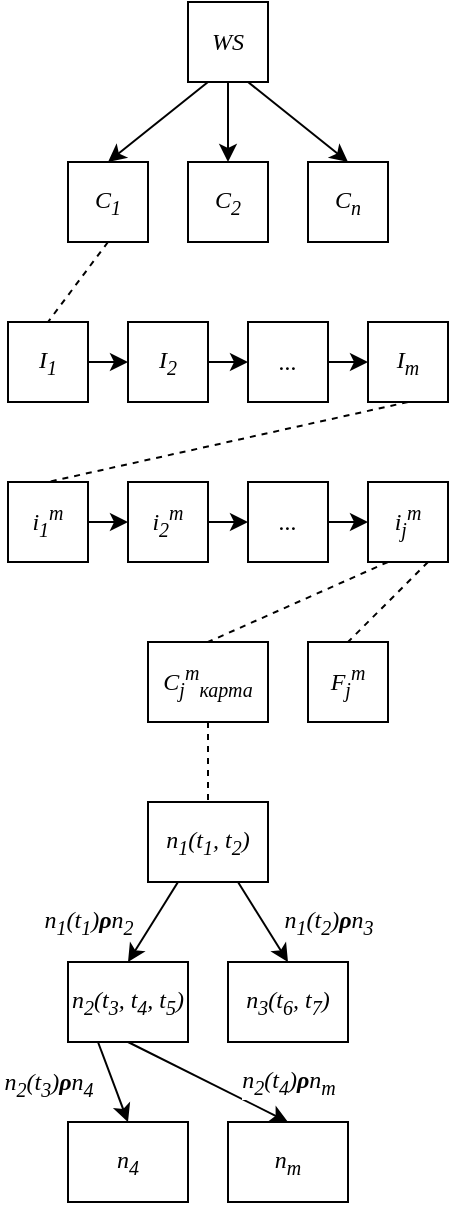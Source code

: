 <mxfile version="10.6.7" type="github"><diagram id="l3TsWEmMDUgCTY4OhGpm" name="Page-1"><mxGraphModel dx="961" dy="522" grid="1" gridSize="10" guides="1" tooltips="1" connect="1" arrows="1" fold="1" page="1" pageScale="1" pageWidth="826" pageHeight="1169" math="0" shadow="0"><root><mxCell id="0"/><mxCell id="1" parent="0"/><mxCell id="VbJbTeR20QgzZB3dtlr_-1" value="WS" style="rounded=0;whiteSpace=wrap;html=1;fontFamily=Times New Roman;strokeColor=#000000;fontStyle=2" vertex="1" parent="1"><mxGeometry x="320" y="40" width="40" height="40" as="geometry"/></mxCell><mxCell id="VbJbTeR20QgzZB3dtlr_-2" value="C&lt;sub&gt;1&lt;/sub&gt;" style="rounded=0;whiteSpace=wrap;html=1;fontFamily=Times New Roman;fontStyle=2" vertex="1" parent="1"><mxGeometry x="260" y="120" width="40" height="40" as="geometry"/></mxCell><mxCell id="VbJbTeR20QgzZB3dtlr_-3" value="C&lt;sub&gt;2&lt;/sub&gt;" style="rounded=0;whiteSpace=wrap;html=1;fontFamily=Times New Roman;fontStyle=2" vertex="1" parent="1"><mxGeometry x="320" y="120" width="40" height="40" as="geometry"/></mxCell><mxCell id="VbJbTeR20QgzZB3dtlr_-4" value="C&lt;sub&gt;n&lt;/sub&gt;" style="rounded=0;whiteSpace=wrap;html=1;fontFamily=Times New Roman;fontStyle=2" vertex="1" parent="1"><mxGeometry x="380" y="120" width="40" height="40" as="geometry"/></mxCell><mxCell id="VbJbTeR20QgzZB3dtlr_-5" value="I&lt;sub&gt;1&lt;/sub&gt;" style="rounded=0;whiteSpace=wrap;html=1;fontFamily=Times New Roman;fontStyle=2" vertex="1" parent="1"><mxGeometry x="230" y="200" width="40" height="40" as="geometry"/></mxCell><mxCell id="VbJbTeR20QgzZB3dtlr_-6" value="I&lt;sub&gt;2&lt;/sub&gt;" style="rounded=0;whiteSpace=wrap;html=1;fontFamily=Times New Roman;fontStyle=2" vertex="1" parent="1"><mxGeometry x="290" y="200" width="40" height="40" as="geometry"/></mxCell><mxCell id="VbJbTeR20QgzZB3dtlr_-7" value="..." style="rounded=0;whiteSpace=wrap;html=1;fontFamily=Times New Roman;fontStyle=2" vertex="1" parent="1"><mxGeometry x="350" y="200" width="40" height="40" as="geometry"/></mxCell><mxCell id="VbJbTeR20QgzZB3dtlr_-9" value="I&lt;sub&gt;m&lt;/sub&gt;" style="rounded=0;whiteSpace=wrap;html=1;fontFamily=Times New Roman;fontStyle=2" vertex="1" parent="1"><mxGeometry x="410" y="200" width="40" height="40" as="geometry"/></mxCell><mxCell id="VbJbTeR20QgzZB3dtlr_-10" value="i&lt;sub&gt;1&lt;/sub&gt;&lt;sup&gt;m&lt;/sup&gt;" style="rounded=0;whiteSpace=wrap;html=1;fontFamily=Times New Roman;fontStyle=2" vertex="1" parent="1"><mxGeometry x="230" y="280" width="40" height="40" as="geometry"/></mxCell><mxCell id="VbJbTeR20QgzZB3dtlr_-32" style="edgeStyle=orthogonalEdgeStyle;rounded=0;orthogonalLoop=1;jettySize=auto;html=1;exitX=1;exitY=0.5;exitDx=0;exitDy=0;entryX=0;entryY=0.5;entryDx=0;entryDy=0;fontFamily=Times New Roman;fontStyle=2" edge="1" parent="1" source="VbJbTeR20QgzZB3dtlr_-12" target="VbJbTeR20QgzZB3dtlr_-13"><mxGeometry relative="1" as="geometry"/></mxCell><mxCell id="VbJbTeR20QgzZB3dtlr_-12" value="i&lt;sub&gt;2&lt;/sub&gt;&lt;sup&gt;m&lt;/sup&gt;" style="rounded=0;whiteSpace=wrap;html=1;fontFamily=Times New Roman;fontStyle=2" vertex="1" parent="1"><mxGeometry x="290" y="280" width="40" height="40" as="geometry"/></mxCell><mxCell id="VbJbTeR20QgzZB3dtlr_-33" style="edgeStyle=orthogonalEdgeStyle;rounded=0;orthogonalLoop=1;jettySize=auto;html=1;exitX=1;exitY=0.5;exitDx=0;exitDy=0;entryX=0;entryY=0.5;entryDx=0;entryDy=0;fontFamily=Times New Roman;fontStyle=2" edge="1" parent="1" source="VbJbTeR20QgzZB3dtlr_-13" target="VbJbTeR20QgzZB3dtlr_-14"><mxGeometry relative="1" as="geometry"/></mxCell><mxCell id="VbJbTeR20QgzZB3dtlr_-13" value="..." style="rounded=0;whiteSpace=wrap;html=1;fontFamily=Times New Roman;fontStyle=2" vertex="1" parent="1"><mxGeometry x="350" y="280" width="40" height="40" as="geometry"/></mxCell><mxCell id="VbJbTeR20QgzZB3dtlr_-14" value="i&lt;sub&gt;j&lt;/sub&gt;&lt;sup&gt;m&lt;/sup&gt;" style="rounded=0;whiteSpace=wrap;html=1;fontFamily=Times New Roman;fontStyle=2" vertex="1" parent="1"><mxGeometry x="410" y="280" width="40" height="40" as="geometry"/></mxCell><mxCell id="VbJbTeR20QgzZB3dtlr_-15" value="C&lt;sub&gt;j&lt;/sub&gt;&lt;sup&gt;m&lt;/sup&gt;&lt;sub&gt;карта&lt;/sub&gt;" style="rounded=0;whiteSpace=wrap;html=1;fontFamily=Times New Roman;fontStyle=2" vertex="1" parent="1"><mxGeometry x="300" y="360" width="60" height="40" as="geometry"/></mxCell><mxCell id="VbJbTeR20QgzZB3dtlr_-16" value="F&lt;sub&gt;j&lt;/sub&gt;&lt;sup&gt;m&lt;/sup&gt;" style="rounded=0;whiteSpace=wrap;html=1;fontFamily=Times New Roman;fontStyle=2" vertex="1" parent="1"><mxGeometry x="380" y="360" width="40" height="40" as="geometry"/></mxCell><mxCell id="VbJbTeR20QgzZB3dtlr_-17" value="n&lt;sub&gt;1&lt;/sub&gt;(t&lt;sub&gt;1&lt;/sub&gt;, t&lt;sub&gt;2&lt;/sub&gt;)" style="rounded=0;whiteSpace=wrap;html=1;fontFamily=Times New Roman;fontStyle=2" vertex="1" parent="1"><mxGeometry x="300" y="440" width="60" height="40" as="geometry"/></mxCell><mxCell id="VbJbTeR20QgzZB3dtlr_-18" value="n&lt;sub&gt;2&lt;/sub&gt;(t&lt;sub&gt;3&lt;/sub&gt;, t&lt;sub&gt;4&lt;/sub&gt;, t&lt;sub&gt;5&lt;/sub&gt;)" style="rounded=0;whiteSpace=wrap;html=1;fontFamily=Times New Roman;fontStyle=2" vertex="1" parent="1"><mxGeometry x="260" y="520" width="60" height="40" as="geometry"/></mxCell><mxCell id="VbJbTeR20QgzZB3dtlr_-19" value="n&lt;sub&gt;3&lt;/sub&gt;(t&lt;sub&gt;6&lt;/sub&gt;, t&lt;sub&gt;7&lt;/sub&gt;)" style="rounded=0;whiteSpace=wrap;html=1;fontFamily=Times New Roman;fontStyle=2" vertex="1" parent="1"><mxGeometry x="340" y="520" width="60" height="40" as="geometry"/></mxCell><mxCell id="VbJbTeR20QgzZB3dtlr_-20" value="n&lt;sub&gt;4&lt;/sub&gt;" style="rounded=0;whiteSpace=wrap;html=1;fontFamily=Times New Roman;fontStyle=2" vertex="1" parent="1"><mxGeometry x="260" y="600" width="60" height="40" as="geometry"/></mxCell><mxCell id="VbJbTeR20QgzZB3dtlr_-21" value="n&lt;sub&gt;m&lt;/sub&gt;" style="rounded=0;whiteSpace=wrap;html=1;fontFamily=Times New Roman;fontStyle=2" vertex="1" parent="1"><mxGeometry x="340" y="600" width="60" height="40" as="geometry"/></mxCell><mxCell id="VbJbTeR20QgzZB3dtlr_-23" value="" style="endArrow=classic;html=1;fontFamily=Times New Roman;entryX=0.5;entryY=0;entryDx=0;entryDy=0;exitX=0.25;exitY=1;exitDx=0;exitDy=0;fontStyle=2" edge="1" parent="1" source="VbJbTeR20QgzZB3dtlr_-1" target="VbJbTeR20QgzZB3dtlr_-2"><mxGeometry width="50" height="50" relative="1" as="geometry"><mxPoint x="190" y="110" as="sourcePoint"/><mxPoint x="240" y="60" as="targetPoint"/></mxGeometry></mxCell><mxCell id="VbJbTeR20QgzZB3dtlr_-24" value="" style="endArrow=classic;html=1;fontFamily=Times New Roman;entryX=0.5;entryY=0;entryDx=0;entryDy=0;exitX=0.5;exitY=1;exitDx=0;exitDy=0;fontStyle=2" edge="1" parent="1" source="VbJbTeR20QgzZB3dtlr_-1" target="VbJbTeR20QgzZB3dtlr_-3"><mxGeometry width="50" height="50" relative="1" as="geometry"><mxPoint x="340.034" y="89.862" as="sourcePoint"/><mxPoint x="289.69" y="129.862" as="targetPoint"/></mxGeometry></mxCell><mxCell id="VbJbTeR20QgzZB3dtlr_-25" value="" style="endArrow=classic;html=1;fontFamily=Times New Roman;entryX=0.5;entryY=0;entryDx=0;entryDy=0;exitX=0.75;exitY=1;exitDx=0;exitDy=0;fontStyle=2" edge="1" parent="1" source="VbJbTeR20QgzZB3dtlr_-1" target="VbJbTeR20QgzZB3dtlr_-4"><mxGeometry width="50" height="50" relative="1" as="geometry"><mxPoint x="350.034" y="99.862" as="sourcePoint"/><mxPoint x="299.69" y="139.862" as="targetPoint"/></mxGeometry></mxCell><mxCell id="VbJbTeR20QgzZB3dtlr_-26" value="" style="endArrow=none;html=1;fontFamily=Times New Roman;entryX=0.5;entryY=0;entryDx=0;entryDy=0;exitX=0.5;exitY=1;exitDx=0;exitDy=0;endFill=0;dashed=1;fontStyle=2" edge="1" parent="1" source="VbJbTeR20QgzZB3dtlr_-2" target="VbJbTeR20QgzZB3dtlr_-5"><mxGeometry width="50" height="50" relative="1" as="geometry"><mxPoint x="360.034" y="109.862" as="sourcePoint"/><mxPoint x="309.69" y="149.862" as="targetPoint"/></mxGeometry></mxCell><mxCell id="VbJbTeR20QgzZB3dtlr_-27" value="" style="endArrow=classic;html=1;fontFamily=Times New Roman;entryX=0;entryY=0.5;entryDx=0;entryDy=0;exitX=1;exitY=0.5;exitDx=0;exitDy=0;fontStyle=2" edge="1" parent="1" source="VbJbTeR20QgzZB3dtlr_-5" target="VbJbTeR20QgzZB3dtlr_-6"><mxGeometry width="50" height="50" relative="1" as="geometry"><mxPoint x="370.034" y="119.862" as="sourcePoint"/><mxPoint x="319.69" y="159.862" as="targetPoint"/></mxGeometry></mxCell><mxCell id="VbJbTeR20QgzZB3dtlr_-28" value="" style="endArrow=classic;html=1;fontFamily=Times New Roman;entryX=0;entryY=0.5;entryDx=0;entryDy=0;exitX=1;exitY=0.5;exitDx=0;exitDy=0;fontStyle=2" edge="1" parent="1" source="VbJbTeR20QgzZB3dtlr_-6" target="VbJbTeR20QgzZB3dtlr_-7"><mxGeometry width="50" height="50" relative="1" as="geometry"><mxPoint x="380.034" y="129.862" as="sourcePoint"/><mxPoint x="329.69" y="169.862" as="targetPoint"/></mxGeometry></mxCell><mxCell id="VbJbTeR20QgzZB3dtlr_-29" value="" style="endArrow=classic;html=1;fontFamily=Times New Roman;entryX=0;entryY=0.5;entryDx=0;entryDy=0;exitX=1;exitY=0.5;exitDx=0;exitDy=0;fontStyle=2" edge="1" parent="1" source="VbJbTeR20QgzZB3dtlr_-7" target="VbJbTeR20QgzZB3dtlr_-9"><mxGeometry width="50" height="50" relative="1" as="geometry"><mxPoint x="390.034" y="139.862" as="sourcePoint"/><mxPoint x="339.69" y="179.862" as="targetPoint"/></mxGeometry></mxCell><mxCell id="VbJbTeR20QgzZB3dtlr_-30" value="" style="endArrow=none;html=1;fontFamily=Times New Roman;entryX=0.5;entryY=0;entryDx=0;entryDy=0;exitX=0.5;exitY=1;exitDx=0;exitDy=0;endFill=0;dashed=1;fontStyle=2" edge="1" parent="1" source="VbJbTeR20QgzZB3dtlr_-9" target="VbJbTeR20QgzZB3dtlr_-10"><mxGeometry width="50" height="50" relative="1" as="geometry"><mxPoint x="400.034" y="149.862" as="sourcePoint"/><mxPoint x="349.69" y="189.862" as="targetPoint"/></mxGeometry></mxCell><mxCell id="VbJbTeR20QgzZB3dtlr_-31" value="" style="endArrow=classic;html=1;fontFamily=Times New Roman;entryX=0;entryY=0.5;entryDx=0;entryDy=0;exitX=1;exitY=0.5;exitDx=0;exitDy=0;fontStyle=2" edge="1" parent="1" source="VbJbTeR20QgzZB3dtlr_-10" target="VbJbTeR20QgzZB3dtlr_-12"><mxGeometry width="50" height="50" relative="1" as="geometry"><mxPoint x="410.034" y="159.862" as="sourcePoint"/><mxPoint x="359.69" y="199.862" as="targetPoint"/></mxGeometry></mxCell><mxCell id="VbJbTeR20QgzZB3dtlr_-34" value="" style="endArrow=none;html=1;fontFamily=Times New Roman;entryX=0.5;entryY=0;entryDx=0;entryDy=0;exitX=0.25;exitY=1;exitDx=0;exitDy=0;endFill=0;dashed=1;fontStyle=2" edge="1" parent="1" source="VbJbTeR20QgzZB3dtlr_-14" target="VbJbTeR20QgzZB3dtlr_-15"><mxGeometry width="50" height="50" relative="1" as="geometry"><mxPoint x="420.034" y="169.862" as="sourcePoint"/><mxPoint x="369.69" y="209.862" as="targetPoint"/></mxGeometry></mxCell><mxCell id="VbJbTeR20QgzZB3dtlr_-35" value="" style="endArrow=none;html=1;fontFamily=Times New Roman;entryX=0.5;entryY=0;entryDx=0;entryDy=0;exitX=0.75;exitY=1;exitDx=0;exitDy=0;endFill=0;dashed=1;fontStyle=2" edge="1" parent="1" source="VbJbTeR20QgzZB3dtlr_-14" target="VbJbTeR20QgzZB3dtlr_-16"><mxGeometry width="50" height="50" relative="1" as="geometry"><mxPoint x="430.034" y="179.862" as="sourcePoint"/><mxPoint x="379.69" y="219.862" as="targetPoint"/></mxGeometry></mxCell><mxCell id="VbJbTeR20QgzZB3dtlr_-36" value="" style="endArrow=none;html=1;fontFamily=Times New Roman;entryX=0.5;entryY=0;entryDx=0;entryDy=0;exitX=0.5;exitY=1;exitDx=0;exitDy=0;endFill=0;dashed=1;fontStyle=2" edge="1" parent="1" source="VbJbTeR20QgzZB3dtlr_-15" target="VbJbTeR20QgzZB3dtlr_-17"><mxGeometry width="50" height="50" relative="1" as="geometry"><mxPoint x="459.69" y="329.862" as="sourcePoint"/><mxPoint x="339.69" y="369.862" as="targetPoint"/></mxGeometry></mxCell><mxCell id="VbJbTeR20QgzZB3dtlr_-37" value="n&lt;sub&gt;1&lt;/sub&gt;(t&lt;sub&gt;1&lt;/sub&gt;)&lt;b&gt;ρ&lt;/b&gt;n&lt;sub&gt;2&lt;/sub&gt;" style="endArrow=classic;html=1;fontFamily=Times New Roman;entryX=0.5;entryY=0;entryDx=0;entryDy=0;exitX=0.25;exitY=1;exitDx=0;exitDy=0;fontSize=12;fontStyle=2" edge="1" parent="1" source="VbJbTeR20QgzZB3dtlr_-17" target="VbJbTeR20QgzZB3dtlr_-18"><mxGeometry x="0.741" y="-27" width="50" height="50" relative="1" as="geometry"><mxPoint x="510.034" y="399.862" as="sourcePoint"/><mxPoint x="559.69" y="439.862" as="targetPoint"/><mxPoint as="offset"/></mxGeometry></mxCell><mxCell id="VbJbTeR20QgzZB3dtlr_-39" value="n&lt;sub&gt;1&lt;/sub&gt;(t&lt;sub&gt;2&lt;/sub&gt;)&lt;b&gt;ρ&lt;/b&gt;n&lt;sub&gt;3&lt;/sub&gt;" style="endArrow=classic;html=1;fontFamily=Times New Roman;entryX=0.5;entryY=0;entryDx=0;entryDy=0;exitX=0.75;exitY=1;exitDx=0;exitDy=0;fontSize=12;fontStyle=2" edge="1" parent="1" source="VbJbTeR20QgzZB3dtlr_-17" target="VbJbTeR20QgzZB3dtlr_-19"><mxGeometry x="0.738" y="28" width="50" height="50" relative="1" as="geometry"><mxPoint x="325.207" y="489.862" as="sourcePoint"/><mxPoint x="299.69" y="529.862" as="targetPoint"/><mxPoint as="offset"/></mxGeometry></mxCell><mxCell id="VbJbTeR20QgzZB3dtlr_-40" value="n&lt;sub&gt;2&lt;/sub&gt;(t&lt;sub&gt;3&lt;/sub&gt;)&lt;b&gt;ρ&lt;/b&gt;n&lt;sub&gt;4&lt;/sub&gt;" style="endArrow=classic;html=1;fontFamily=Times New Roman;entryX=0.5;entryY=0;entryDx=0;entryDy=0;exitX=0.25;exitY=1;exitDx=0;exitDy=0;fontSize=12;fontStyle=2" edge="1" parent="1" source="VbJbTeR20QgzZB3dtlr_-18" target="VbJbTeR20QgzZB3dtlr_-20"><mxGeometry x="-0.513" y="-31" width="50" height="50" relative="1" as="geometry"><mxPoint x="325.207" y="489.862" as="sourcePoint"/><mxPoint x="299.69" y="529.862" as="targetPoint"/><mxPoint as="offset"/></mxGeometry></mxCell><mxCell id="VbJbTeR20QgzZB3dtlr_-41" value="n&lt;sub&gt;2&lt;/sub&gt;(t&lt;sub&gt;4&lt;/sub&gt;)&lt;b&gt;ρ&lt;/b&gt;n&lt;sub&gt;m&lt;/sub&gt;" style="endArrow=classic;html=1;fontFamily=Times New Roman;entryX=0.5;entryY=0;entryDx=0;entryDy=0;exitX=0.5;exitY=1;exitDx=0;exitDy=0;fontSize=12;fontStyle=2" edge="1" parent="1" source="VbJbTeR20QgzZB3dtlr_-18" target="VbJbTeR20QgzZB3dtlr_-21"><mxGeometry x="0.801" y="18" width="50" height="50" relative="1" as="geometry"><mxPoint x="285.207" y="569.862" as="sourcePoint"/><mxPoint x="299.69" y="609.862" as="targetPoint"/><mxPoint as="offset"/></mxGeometry></mxCell></root></mxGraphModel></diagram></mxfile>